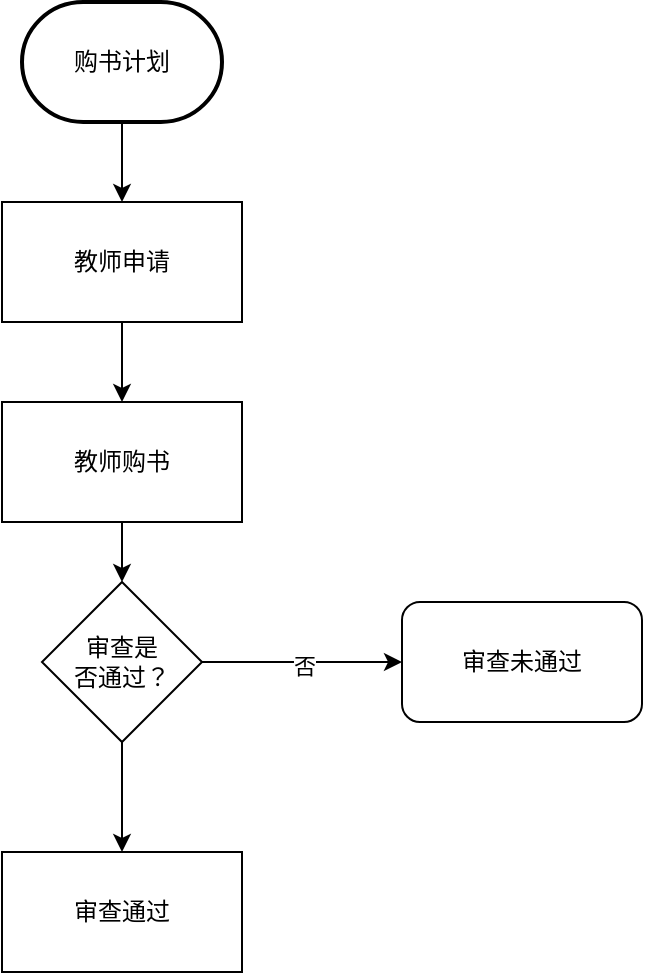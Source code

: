 <mxfile version="21.8.2" type="github">
  <diagram name="第 1 页" id="EVRozF3wn3IlWUY5H9-2">
    <mxGraphModel dx="698" dy="699" grid="1" gridSize="10" guides="1" tooltips="1" connect="1" arrows="1" fold="1" page="1" pageScale="1" pageWidth="827" pageHeight="1169" math="0" shadow="0">
      <root>
        <mxCell id="0" />
        <mxCell id="1" parent="0" />
        <mxCell id="9b9EZtr3-VFl7UaCiDW2-13" value="" style="edgeStyle=orthogonalEdgeStyle;rounded=0;orthogonalLoop=1;jettySize=auto;html=1;" edge="1" parent="1" source="9b9EZtr3-VFl7UaCiDW2-1" target="9b9EZtr3-VFl7UaCiDW2-3">
          <mxGeometry relative="1" as="geometry" />
        </mxCell>
        <mxCell id="9b9EZtr3-VFl7UaCiDW2-1" value="购书计划" style="strokeWidth=2;html=1;shape=mxgraph.flowchart.terminator;whiteSpace=wrap;" vertex="1" parent="1">
          <mxGeometry x="310" y="100" width="100" height="60" as="geometry" />
        </mxCell>
        <mxCell id="9b9EZtr3-VFl7UaCiDW2-12" value="" style="edgeStyle=orthogonalEdgeStyle;rounded=0;orthogonalLoop=1;jettySize=auto;html=1;" edge="1" parent="1" source="9b9EZtr3-VFl7UaCiDW2-3" target="9b9EZtr3-VFl7UaCiDW2-4">
          <mxGeometry relative="1" as="geometry" />
        </mxCell>
        <mxCell id="9b9EZtr3-VFl7UaCiDW2-3" value="教师申请" style="rounded=0;whiteSpace=wrap;html=1;" vertex="1" parent="1">
          <mxGeometry x="300" y="200" width="120" height="60" as="geometry" />
        </mxCell>
        <mxCell id="9b9EZtr3-VFl7UaCiDW2-11" value="" style="edgeStyle=orthogonalEdgeStyle;rounded=0;orthogonalLoop=1;jettySize=auto;html=1;" edge="1" parent="1" source="9b9EZtr3-VFl7UaCiDW2-4" target="9b9EZtr3-VFl7UaCiDW2-5">
          <mxGeometry relative="1" as="geometry" />
        </mxCell>
        <mxCell id="9b9EZtr3-VFl7UaCiDW2-4" value="教师购书" style="rounded=0;whiteSpace=wrap;html=1;" vertex="1" parent="1">
          <mxGeometry x="300" y="300" width="120" height="60" as="geometry" />
        </mxCell>
        <mxCell id="9b9EZtr3-VFl7UaCiDW2-8" value="" style="edgeStyle=orthogonalEdgeStyle;rounded=0;orthogonalLoop=1;jettySize=auto;html=1;" edge="1" parent="1" source="9b9EZtr3-VFl7UaCiDW2-5" target="9b9EZtr3-VFl7UaCiDW2-7">
          <mxGeometry relative="1" as="geometry" />
        </mxCell>
        <mxCell id="9b9EZtr3-VFl7UaCiDW2-14" value="否" style="edgeLabel;html=1;align=center;verticalAlign=middle;resizable=0;points=[];" vertex="1" connectable="0" parent="9b9EZtr3-VFl7UaCiDW2-8">
          <mxGeometry x="0.02" y="-2" relative="1" as="geometry">
            <mxPoint as="offset" />
          </mxGeometry>
        </mxCell>
        <mxCell id="9b9EZtr3-VFl7UaCiDW2-18" value="" style="edgeStyle=orthogonalEdgeStyle;rounded=0;orthogonalLoop=1;jettySize=auto;html=1;" edge="1" parent="1" source="9b9EZtr3-VFl7UaCiDW2-5" target="9b9EZtr3-VFl7UaCiDW2-16">
          <mxGeometry relative="1" as="geometry" />
        </mxCell>
        <mxCell id="9b9EZtr3-VFl7UaCiDW2-5" value="&lt;div&gt;审查是&lt;/div&gt;&lt;div&gt;否通过？&lt;/div&gt;" style="rhombus;whiteSpace=wrap;html=1;" vertex="1" parent="1">
          <mxGeometry x="320" y="390" width="80" height="80" as="geometry" />
        </mxCell>
        <mxCell id="9b9EZtr3-VFl7UaCiDW2-7" value="审查未通过" style="rounded=1;whiteSpace=wrap;html=1;" vertex="1" parent="1">
          <mxGeometry x="500" y="400" width="120" height="60" as="geometry" />
        </mxCell>
        <mxCell id="9b9EZtr3-VFl7UaCiDW2-16" value="审查通过" style="rounded=0;whiteSpace=wrap;html=1;" vertex="1" parent="1">
          <mxGeometry x="300" y="525" width="120" height="60" as="geometry" />
        </mxCell>
      </root>
    </mxGraphModel>
  </diagram>
</mxfile>
